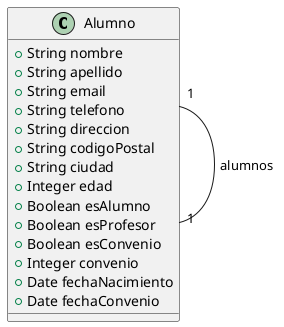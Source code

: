 @startuml alumno

class Alumno {
    +String nombre
    +String apellido
    +String email
    +String telefono
    +String direccion
    +String codigoPostal
    +String ciudad
    +Integer edad
    +Boolean esAlumno
    +Boolean esProfesor
    +Boolean esConvenio
    +Integer convenio
    +Date fechaNacimiento
    +Date fechaConvenio
}

Alumno "1" -- "1" Alumno : alumnos

@enduml